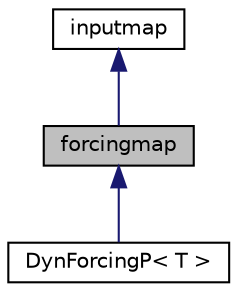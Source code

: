 digraph "forcingmap"
{
 // LATEX_PDF_SIZE
  bgcolor="transparent";
  edge [fontname="Helvetica",fontsize="10",labelfontname="Helvetica",labelfontsize="10"];
  node [fontname="Helvetica",fontsize="10",shape=record];
  Node1 [label="forcingmap",height=0.2,width=0.4,color="black", fillcolor="grey75", style="filled", fontcolor="black",tooltip=" "];
  Node2 -> Node1 [dir="back",color="midnightblue",fontsize="10",style="solid"];
  Node2 [label="inputmap",height=0.2,width=0.4,color="black",URL="$classinputmap.html",tooltip=" "];
  Node1 -> Node3 [dir="back",color="midnightblue",fontsize="10",style="solid"];
  Node3 [label="DynForcingP\< T \>",height=0.2,width=0.4,color="black",URL="$structDynForcingP.html",tooltip=" "];
}
